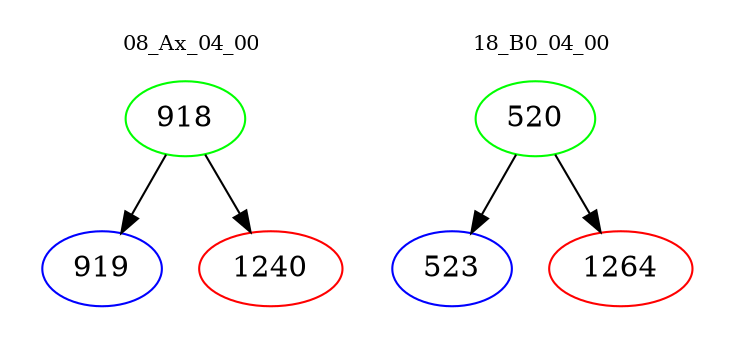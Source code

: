 digraph{
subgraph cluster_0 {
color = white
label = "08_Ax_04_00";
fontsize=10;
T0_918 [label="918", color="green"]
T0_918 -> T0_919 [color="black"]
T0_919 [label="919", color="blue"]
T0_918 -> T0_1240 [color="black"]
T0_1240 [label="1240", color="red"]
}
subgraph cluster_1 {
color = white
label = "18_B0_04_00";
fontsize=10;
T1_520 [label="520", color="green"]
T1_520 -> T1_523 [color="black"]
T1_523 [label="523", color="blue"]
T1_520 -> T1_1264 [color="black"]
T1_1264 [label="1264", color="red"]
}
}

